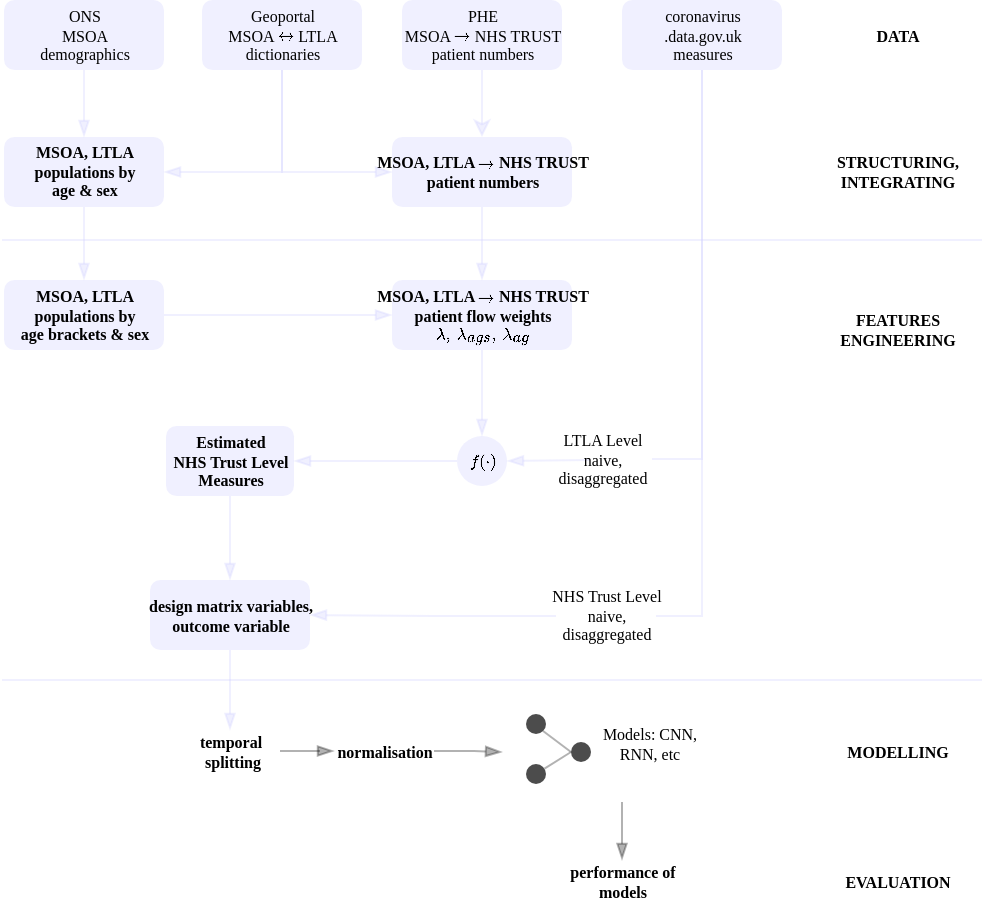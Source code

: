 <mxfile version="16.0.2" type="device"><diagram id="_l4GMqq8_iUPWJSszSY8" name="Page-1"><mxGraphModel dx="1038" dy="652" grid="1" gridSize="10" guides="1" tooltips="1" connect="1" arrows="1" fold="1" page="1" pageScale="1" pageWidth="827" pageHeight="1169" math="1" shadow="0"><root><mxCell id="0"/><mxCell id="1" parent="0"/><mxCell id="O9ns65pAFHbpd0vaOAD2-64" style="edgeStyle=orthogonalEdgeStyle;rounded=0;orthogonalLoop=1;jettySize=auto;html=1;entryX=0.5;entryY=0;entryDx=0;entryDy=0;fontFamily=Gafata;fontSize=8;endArrow=blockThin;endFill=1;strokeColor=#000000;opacity=30;" parent="1" source="O9ns65pAFHbpd0vaOAD2-56" target="O9ns65pAFHbpd0vaOAD2-63" edge="1"><mxGeometry relative="1" as="geometry"/></mxCell><mxCell id="O9ns65pAFHbpd0vaOAD2-56" value="" style="rounded=1;whiteSpace=wrap;html=1;fontFamily=Gafata;fontSize=8;strokeColor=none;fillColor=none;opacity=20;" parent="1" vertex="1"><mxGeometry x="320" y="391" width="120" height="50" as="geometry"/></mxCell><mxCell id="O9ns65pAFHbpd0vaOAD2-10" style="edgeStyle=orthogonalEdgeStyle;rounded=0;orthogonalLoop=1;jettySize=auto;html=1;fontFamily=Gafata;fontSize=8;strokeColor=#CCCCFF;opacity=30;" parent="1" source="Lzq52tpWb4K7Tb4TSIWS-1" target="Lzq52tpWb4K7Tb4TSIWS-6" edge="1"><mxGeometry relative="1" as="geometry"/></mxCell><UserObject label="PHE&lt;br style=&quot;font-size: 8px;&quot;&gt;MSOA \(\rightarrow\) NHS TRUST&lt;br style=&quot;font-size: 8px;&quot;&gt;patient numbers" link="https://app.box.com/s/ qh8gzpzeo1firv1ezfxx2e6c4tgtrudl" id="Lzq52tpWb4K7Tb4TSIWS-1"><mxCell style="rounded=1;html=1;aspect=fixed;fontFamily=Gafata;fontSize=8;fillColor=#CCCCFF;opacity=30;strokeColor=none;rotation=0;labelPosition=center;verticalLabelPosition=middle;align=center;verticalAlign=middle;" parent="1" vertex="1"><mxGeometry x="270" y="40" width="80" height="35" as="geometry"/></mxCell></UserObject><mxCell id="5oT-U9U8uLrEJ5AY474w-5" style="edgeStyle=orthogonalEdgeStyle;rounded=0;orthogonalLoop=1;jettySize=auto;html=1;entryX=1;entryY=0.5;entryDx=0;entryDy=0;strokeColor=#CCCCFF;opacity=30;endArrow=blockThin;endFill=1;" edge="1" parent="1" source="Lzq52tpWb4K7Tb4TSIWS-3" target="Lzq52tpWb4K7Tb4TSIWS-7"><mxGeometry relative="1" as="geometry"><Array as="points"><mxPoint x="210" y="126"/></Array></mxGeometry></mxCell><mxCell id="5oT-U9U8uLrEJ5AY474w-6" style="edgeStyle=orthogonalEdgeStyle;rounded=0;orthogonalLoop=1;jettySize=auto;html=1;entryX=0;entryY=0.5;entryDx=0;entryDy=0;strokeColor=#CCCCFF;opacity=30;endArrow=blockThin;endFill=1;" edge="1" parent="1" source="Lzq52tpWb4K7Tb4TSIWS-3" target="Lzq52tpWb4K7Tb4TSIWS-6"><mxGeometry relative="1" as="geometry"><Array as="points"><mxPoint x="210" y="126"/></Array></mxGeometry></mxCell><UserObject label="Geoportal&lt;br style=&quot;font-size: 8px&quot;&gt;MSOA \(\leftrightarrow\) LTLA&lt;br style=&quot;font-size: 8px&quot;&gt;dictionaries" link="https://geoportal.statistics.gov.uk/search?collection=Dataset&amp;sort=name&amp;tags= all(LUP_MSOA_WD_LAD)" id="Lzq52tpWb4K7Tb4TSIWS-3"><mxCell style="rounded=1;html=1;aspect=fixed;fontFamily=Gafata;fontSize=8;fillColor=#CCCCFF;opacity=30;strokeColor=none;rotation=0;labelPosition=center;verticalLabelPosition=middle;align=center;verticalAlign=middle;direction=south;" parent="1" vertex="1"><mxGeometry x="170" y="40" width="80" height="35" as="geometry"/></mxCell></UserObject><mxCell id="O9ns65pAFHbpd0vaOAD2-12" style="edgeStyle=orthogonalEdgeStyle;rounded=0;orthogonalLoop=1;jettySize=auto;html=1;fontFamily=Gafata;fontSize=8;strokeColor=#CCCCFF;opacity=30;endArrow=blockThin;endFill=1;" parent="1" source="Lzq52tpWb4K7Tb4TSIWS-4" target="Lzq52tpWb4K7Tb4TSIWS-7" edge="1"><mxGeometry relative="1" as="geometry"/></mxCell><UserObject label="ONS&lt;br style=&quot;font-size: 8px&quot;&gt;MSOA&lt;br&gt;demographics" link="https://www.ons.gov.uk/peoplepopulationandcommunity/ populationandmigration/populationestimates/datasets/ middlesuperoutputareamidyearpopulationestimates" id="Lzq52tpWb4K7Tb4TSIWS-4"><mxCell style="rounded=1;html=1;aspect=fixed;fontFamily=Gafata;fontSize=8;fillColor=#CCCCFF;opacity=30;strokeColor=none;rotation=0;labelPosition=center;verticalLabelPosition=middle;align=center;verticalAlign=middle;direction=south;" parent="1" vertex="1"><mxGeometry x="71" y="40" width="80" height="35" as="geometry"/></mxCell></UserObject><mxCell id="Lzq52tpWb4K7Tb4TSIWS-5" value="DATA" style="text;html=1;strokeColor=none;fillColor=none;align=center;verticalAlign=middle;whiteSpace=wrap;rounded=1;fontFamily=Gafata;fontSize=8;opacity=30;shadow=0;arcSize=50;fontStyle=1" parent="1" vertex="1"><mxGeometry x="498" y="47.5" width="40" height="20" as="geometry"/></mxCell><mxCell id="O9ns65pAFHbpd0vaOAD2-17" style="edgeStyle=orthogonalEdgeStyle;rounded=0;orthogonalLoop=1;jettySize=auto;html=1;entryX=0.5;entryY=0;entryDx=0;entryDy=0;fontFamily=Gafata;fontSize=8;strokeColor=#CCCCFF;opacity=30;endArrow=blockThin;endFill=1;" parent="1" source="Lzq52tpWb4K7Tb4TSIWS-6" target="YUDWWw4l-rr0HVuGPIjO-3" edge="1"><mxGeometry relative="1" as="geometry"/></mxCell><UserObject label="MSOA, LTLA \(\rightarrow\) NHS TRUST&lt;br style=&quot;font-size: 8px&quot;&gt;patient numbers" id="Lzq52tpWb4K7Tb4TSIWS-6"><mxCell style="rounded=1;html=1;aspect=fixed;fontFamily=Gafata;fontSize=8;fillColor=#CCCCFF;opacity=30;strokeColor=none;rotation=0;labelPosition=center;verticalLabelPosition=middle;align=center;verticalAlign=middle;fontStyle=1" parent="1" vertex="1"><mxGeometry x="265" y="108.5" width="90" height="35" as="geometry"/></mxCell></UserObject><mxCell id="O9ns65pAFHbpd0vaOAD2-16" style="edgeStyle=orthogonalEdgeStyle;rounded=0;orthogonalLoop=1;jettySize=auto;html=1;entryX=0;entryY=0.5;entryDx=0;entryDy=0;fontFamily=Gafata;fontSize=8;strokeColor=#CCCCFF;opacity=30;endArrow=blockThin;endFill=1;" parent="1" source="Lzq52tpWb4K7Tb4TSIWS-7" target="YUDWWw4l-rr0HVuGPIjO-1" edge="1"><mxGeometry relative="1" as="geometry"/></mxCell><UserObject label="MSOA, LTLA&lt;br&gt;populations by&lt;br style=&quot;font-size: 8px&quot;&gt;age &amp;amp; sex" id="Lzq52tpWb4K7Tb4TSIWS-7"><mxCell style="rounded=1;html=1;aspect=fixed;fontFamily=Gafata;fontSize=8;fillColor=#CCCCFF;opacity=30;strokeColor=none;rotation=0;labelPosition=center;verticalLabelPosition=middle;align=center;verticalAlign=middle;fontStyle=1" parent="1" vertex="1"><mxGeometry x="71" y="108.5" width="80" height="35" as="geometry"/></mxCell></UserObject><mxCell id="Lzq52tpWb4K7Tb4TSIWS-9" value="" style="endArrow=none;html=1;rounded=0;fontFamily=Gafata;fontSize=8;strokeColor=#CCCCFF;shadow=0;opacity=30;" parent="1" edge="1"><mxGeometry width="50" height="50" relative="1" as="geometry"><mxPoint x="70" y="160" as="sourcePoint"/><mxPoint x="560" y="160" as="targetPoint"/></mxGeometry></mxCell><mxCell id="Lzq52tpWb4K7Tb4TSIWS-10" value="STRUCTURING, INTEGRATING" style="text;html=1;strokeColor=none;fillColor=none;align=center;verticalAlign=middle;whiteSpace=wrap;rounded=1;fontFamily=Gafata;fontSize=8;opacity=30;shadow=0;arcSize=50;fontStyle=1" parent="1" vertex="1"><mxGeometry x="498" y="116" width="40" height="20" as="geometry"/></mxCell><mxCell id="Lzq52tpWb4K7Tb4TSIWS-11" value="FEATURES ENGINEERING" style="text;html=1;strokeColor=none;fillColor=none;align=center;verticalAlign=middle;whiteSpace=wrap;rounded=1;fontFamily=Gafata;fontSize=8;opacity=30;shadow=0;arcSize=50;fontStyle=1" parent="1" vertex="1"><mxGeometry x="498" y="195" width="40" height="20" as="geometry"/></mxCell><mxCell id="O9ns65pAFHbpd0vaOAD2-48" style="edgeStyle=orthogonalEdgeStyle;rounded=0;orthogonalLoop=1;jettySize=auto;html=1;entryX=0;entryY=0.5;entryDx=0;entryDy=0;fontFamily=Gafata;fontSize=8;strokeColor=#CCCCFF;opacity=30;endArrow=blockThin;endFill=1;" parent="1" source="YUDWWw4l-rr0HVuGPIjO-1" target="YUDWWw4l-rr0HVuGPIjO-3" edge="1"><mxGeometry relative="1" as="geometry"/></mxCell><UserObject label="MSOA, LTLA&lt;br&gt;populations by &lt;br&gt;age brackets &amp;amp; sex" id="YUDWWw4l-rr0HVuGPIjO-1"><mxCell style="rounded=1;html=1;aspect=fixed;fontFamily=Gafata;fontSize=8;fillColor=#CCCCFF;opacity=30;strokeColor=none;rotation=0;labelPosition=center;verticalLabelPosition=middle;align=center;verticalAlign=middle;direction=south;fontStyle=1" parent="1" vertex="1"><mxGeometry x="71" y="180" width="80" height="35" as="geometry"/></mxCell></UserObject><mxCell id="O9ns65pAFHbpd0vaOAD2-22" style="edgeStyle=orthogonalEdgeStyle;rounded=0;orthogonalLoop=1;jettySize=auto;html=1;fontFamily=Gafata;fontSize=8;strokeColor=#CCCCFF;opacity=30;endArrow=blockThin;endFill=1;" parent="1" source="YUDWWw4l-rr0HVuGPIjO-3" target="O9ns65pAFHbpd0vaOAD2-20" edge="1"><mxGeometry relative="1" as="geometry"/></mxCell><UserObject label="MSOA, LTLA \(\rightarrow\) NHS TRUST&lt;br style=&quot;font-size: 8px&quot;&gt;patient flow weights&lt;br&gt;\(\lambda, \: \lambda_{ags}, \: \lambda_{ag} \)" id="YUDWWw4l-rr0HVuGPIjO-3"><mxCell style="rounded=1;html=1;aspect=fixed;fontFamily=Gafata;fontSize=8;fillColor=#CCCCFF;opacity=30;strokeColor=none;rotation=0;labelPosition=center;verticalLabelPosition=middle;align=center;verticalAlign=middle;fontStyle=1" parent="1" vertex="1"><mxGeometry x="265" y="180" width="90" height="35" as="geometry"/></mxCell></UserObject><mxCell id="O9ns65pAFHbpd0vaOAD2-46" style="edgeStyle=orthogonalEdgeStyle;rounded=0;orthogonalLoop=1;jettySize=auto;html=1;entryX=0.5;entryY=0;entryDx=0;entryDy=0;fontFamily=Gafata;fontSize=8;strokeColor=#CCCCFF;opacity=30;endArrow=none;endFill=0;" parent="1" source="YUDWWw4l-rr0HVuGPIjO-4" target="YUDWWw4l-rr0HVuGPIjO-7" edge="1"><mxGeometry relative="1" as="geometry"/></mxCell><mxCell id="5oT-U9U8uLrEJ5AY474w-7" style="edgeStyle=orthogonalEdgeStyle;rounded=0;orthogonalLoop=1;jettySize=auto;html=1;entryX=0.5;entryY=0;entryDx=0;entryDy=0;fontFamily=Gafata;strokeColor=#CCCCFF;opacity=30;endArrow=none;endFill=0;" edge="1" parent="1" source="YUDWWw4l-rr0HVuGPIjO-4" target="O9ns65pAFHbpd0vaOAD2-1"><mxGeometry relative="1" as="geometry"/></mxCell><UserObject label="coronavirus&lt;br&gt;.data.gov.uk&lt;br&gt;measures" link="https://coronavirus.data.gov.uk/details/ developers-guide/main-api" id="YUDWWw4l-rr0HVuGPIjO-4"><mxCell style="rounded=1;html=1;aspect=fixed;fontFamily=Gafata;fontSize=8;fillColor=#CCCCFF;opacity=30;strokeColor=none;rotation=0;labelPosition=center;verticalLabelPosition=middle;align=center;verticalAlign=middle;" parent="1" vertex="1"><mxGeometry x="380" y="40" width="80" height="35" as="geometry"/></mxCell></UserObject><mxCell id="O9ns65pAFHbpd0vaOAD2-43" style="edgeStyle=orthogonalEdgeStyle;rounded=0;orthogonalLoop=1;jettySize=auto;html=1;entryX=0.5;entryY=0;entryDx=0;entryDy=0;fontFamily=Gafata;fontSize=8;strokeColor=#CCCCFF;opacity=30;endArrow=blockThin;endFill=1;" parent="1" target="O9ns65pAFHbpd0vaOAD2-20" edge="1"><mxGeometry relative="1" as="geometry"><mxPoint x="364" y="270" as="sourcePoint"/></mxGeometry></mxCell><UserObject label="LTLA Level&lt;br&gt;naive,&lt;br&gt;disaggregated" id="YUDWWw4l-rr0HVuGPIjO-7"><mxCell style="text;html=1;aspect=fixed;fontFamily=Gafata;fontSize=8;fillColor=#CCCCFF;opacity=0;strokeColor=none;rotation=0;labelPosition=center;verticalLabelPosition=middle;align=center;verticalAlign=middle;direction=south;rounded=1;" parent="1" vertex="1"><mxGeometry x="345" y="252" width="50" height="35" as="geometry"/></mxCell></UserObject><mxCell id="O9ns65pAFHbpd0vaOAD2-45" style="edgeStyle=orthogonalEdgeStyle;rounded=0;orthogonalLoop=1;jettySize=auto;html=1;entryX=1;entryY=0.5;entryDx=0;entryDy=0;fontFamily=Gafata;fontSize=8;strokeColor=#CCCCFF;opacity=30;endArrow=blockThin;endFill=1;" parent="1" source="O9ns65pAFHbpd0vaOAD2-1" target="O9ns65pAFHbpd0vaOAD2-26" edge="1"><mxGeometry relative="1" as="geometry"/></mxCell><UserObject label="NHS Trust Level&lt;br&gt;naive, &lt;br&gt;disaggregated" id="O9ns65pAFHbpd0vaOAD2-1"><mxCell style="text;html=1;aspect=fixed;fontFamily=Gafata;fontSize=8;fillColor=#CCCCFF;opacity=0;strokeColor=none;rotation=0;labelPosition=center;verticalLabelPosition=middle;align=center;verticalAlign=middle;direction=south;rounded=1;" parent="1" vertex="1"><mxGeometry x="347" y="330.5" width="50" height="35" as="geometry"/></mxCell></UserObject><mxCell id="O9ns65pAFHbpd0vaOAD2-5" value="MODELLING" style="text;html=1;strokeColor=none;fillColor=none;align=center;verticalAlign=middle;whiteSpace=wrap;rounded=1;fontFamily=Gafata;fontSize=8;opacity=30;shadow=0;arcSize=50;fontStyle=1" parent="1" vertex="1"><mxGeometry x="498" y="406" width="40" height="20" as="geometry"/></mxCell><mxCell id="O9ns65pAFHbpd0vaOAD2-6" value="EVALUATION" style="text;html=1;strokeColor=none;fillColor=none;align=center;verticalAlign=middle;whiteSpace=wrap;rounded=1;fontFamily=Gafata;fontSize=8;opacity=30;shadow=0;arcSize=50;fontStyle=1" parent="1" vertex="1"><mxGeometry x="498" y="470.5" width="40" height="20" as="geometry"/></mxCell><mxCell id="O9ns65pAFHbpd0vaOAD2-15" value="" style="endArrow=none;html=1;rounded=0;fontFamily=Gafata;fontSize=8;strokeColor=#CCCCFF;opacity=30;shadow=0;" parent="1" edge="1"><mxGeometry width="50" height="50" relative="1" as="geometry"><mxPoint x="70" y="380" as="sourcePoint"/><mxPoint x="560" y="380" as="targetPoint"/></mxGeometry></mxCell><mxCell id="O9ns65pAFHbpd0vaOAD2-44" style="edgeStyle=orthogonalEdgeStyle;rounded=0;orthogonalLoop=1;jettySize=auto;html=1;entryX=0.5;entryY=0;entryDx=0;entryDy=0;fontFamily=Gafata;fontSize=8;strokeColor=#CCCCFF;opacity=30;endArrow=blockThin;endFill=1;" parent="1" source="O9ns65pAFHbpd0vaOAD2-19" target="O9ns65pAFHbpd0vaOAD2-26" edge="1"><mxGeometry relative="1" as="geometry"/></mxCell><UserObject label="Estimated&lt;br&gt;NHS Trust Level&lt;br&gt;Measures" id="O9ns65pAFHbpd0vaOAD2-19"><mxCell style="rounded=1;html=1;aspect=fixed;fontFamily=Gafata;fontSize=8;fillColor=#CCCCFF;opacity=30;strokeColor=none;rotation=0;labelPosition=center;verticalLabelPosition=middle;align=center;verticalAlign=middle;fontStyle=1" parent="1" vertex="1"><mxGeometry x="152" y="253" width="64" height="35" as="geometry"/></mxCell></UserObject><mxCell id="O9ns65pAFHbpd0vaOAD2-24" style="edgeStyle=orthogonalEdgeStyle;rounded=0;orthogonalLoop=1;jettySize=auto;html=1;fontFamily=Gafata;fontSize=8;strokeColor=#CCCCFF;opacity=30;endArrow=blockThin;endFill=1;entryX=1;entryY=0.5;entryDx=0;entryDy=0;" parent="1" source="O9ns65pAFHbpd0vaOAD2-20" target="O9ns65pAFHbpd0vaOAD2-19" edge="1"><mxGeometry relative="1" as="geometry"><mxPoint x="246" y="270.5" as="targetPoint"/></mxGeometry></mxCell><UserObject label="\( f(\cdot)\)" id="O9ns65pAFHbpd0vaOAD2-20"><mxCell style="ellipse;html=1;aspect=fixed;fontFamily=Gafata;fontSize=8;fillColor=#CCCCFF;opacity=30;strokeColor=none;rotation=0;labelPosition=center;verticalLabelPosition=middle;align=center;verticalAlign=middle;direction=south;" parent="1" vertex="1"><mxGeometry x="297.5" y="258" width="25" height="25" as="geometry"/></mxCell></UserObject><mxCell id="O9ns65pAFHbpd0vaOAD2-60" style="edgeStyle=orthogonalEdgeStyle;rounded=0;orthogonalLoop=1;jettySize=auto;html=1;entryX=0.5;entryY=0;entryDx=0;entryDy=0;fontFamily=Gafata;fontSize=8;endArrow=blockThin;endFill=1;strokeColor=#CCCCFF;opacity=30;" parent="1" source="O9ns65pAFHbpd0vaOAD2-26" target="O9ns65pAFHbpd0vaOAD2-58" edge="1"><mxGeometry relative="1" as="geometry"/></mxCell><UserObject label="design matrix variables, &lt;br&gt;outcome variable" id="O9ns65pAFHbpd0vaOAD2-26"><mxCell style="rounded=1;html=1;aspect=fixed;fontFamily=Gafata;fontSize=8;fillColor=#CCCCFF;opacity=30;strokeColor=none;rotation=0;labelPosition=center;verticalLabelPosition=middle;align=center;verticalAlign=middle;fontStyle=1" parent="1" vertex="1"><mxGeometry x="144" y="330" width="80" height="35" as="geometry"/></mxCell></UserObject><mxCell id="O9ns65pAFHbpd0vaOAD2-52" style="rounded=0;orthogonalLoop=1;jettySize=auto;html=1;exitX=1;exitY=0;exitDx=0;exitDy=0;entryX=0.5;entryY=1;entryDx=0;entryDy=0;fontFamily=Gafata;fontSize=8;strokeColor=#000000;opacity=30;endArrow=none;endFill=0;" parent="1" source="O9ns65pAFHbpd0vaOAD2-42" target="O9ns65pAFHbpd0vaOAD2-50" edge="1"><mxGeometry relative="1" as="geometry"/></mxCell><UserObject label="" id="O9ns65pAFHbpd0vaOAD2-42"><mxCell style="ellipse;html=1;aspect=fixed;fontFamily=Gafata;fontSize=8;fillColor=#000000;opacity=70;strokeColor=none;rotation=0;labelPosition=center;verticalLabelPosition=middle;align=center;verticalAlign=middle;direction=south;" parent="1" vertex="1"><mxGeometry x="332" y="397" width="10" height="10" as="geometry"/></mxCell></UserObject><UserObject label="" id="O9ns65pAFHbpd0vaOAD2-50"><mxCell style="ellipse;html=1;aspect=fixed;fontFamily=Gafata;fontSize=8;fillColor=#000000;opacity=70;strokeColor=none;rotation=0;labelPosition=center;verticalLabelPosition=middle;align=center;verticalAlign=middle;direction=south;" parent="1" vertex="1"><mxGeometry x="354.5" y="411" width="10" height="10" as="geometry"/></mxCell></UserObject><mxCell id="O9ns65pAFHbpd0vaOAD2-54" style="edgeStyle=none;rounded=0;orthogonalLoop=1;jettySize=auto;html=1;entryX=0.5;entryY=1;entryDx=0;entryDy=0;fontFamily=Gafata;fontSize=8;endArrow=none;endFill=0;strokeColor=#000000;opacity=30;" parent="1" source="O9ns65pAFHbpd0vaOAD2-51" target="O9ns65pAFHbpd0vaOAD2-50" edge="1"><mxGeometry relative="1" as="geometry"/></mxCell><UserObject label="" id="O9ns65pAFHbpd0vaOAD2-51"><mxCell style="ellipse;html=1;aspect=fixed;fontFamily=Gafata;fontSize=8;fillColor=#000000;opacity=70;strokeColor=none;rotation=0;labelPosition=center;verticalLabelPosition=middle;align=center;verticalAlign=middle;direction=south;" parent="1" vertex="1"><mxGeometry x="332" y="422" width="10" height="10" as="geometry"/></mxCell></UserObject><mxCell id="O9ns65pAFHbpd0vaOAD2-55" value="Models: CNN, RNN, etc" style="text;html=1;strokeColor=none;fillColor=none;align=center;verticalAlign=middle;whiteSpace=wrap;rounded=1;fontFamily=Gafata;fontSize=8;opacity=30;shadow=0;arcSize=50;" parent="1" vertex="1"><mxGeometry x="364" y="402" width="60" height="20" as="geometry"/></mxCell><mxCell id="O9ns65pAFHbpd0vaOAD2-61" style="edgeStyle=orthogonalEdgeStyle;rounded=0;orthogonalLoop=1;jettySize=auto;html=1;entryX=0;entryY=0.5;entryDx=0;entryDy=0;fontFamily=Gafata;fontSize=8;endArrow=blockThin;endFill=1;strokeColor=#000000;opacity=30;" parent="1" source="O9ns65pAFHbpd0vaOAD2-58" target="O9ns65pAFHbpd0vaOAD2-59" edge="1"><mxGeometry relative="1" as="geometry"/></mxCell><UserObject label="temporal&lt;br&gt;&amp;nbsp;splitting" id="O9ns65pAFHbpd0vaOAD2-58"><mxCell style="rounded=1;html=1;aspect=fixed;fontFamily=Gafata;fontSize=8;fillColor=none;opacity=30;strokeColor=none;rotation=0;labelPosition=center;verticalLabelPosition=middle;align=center;verticalAlign=middle;fontStyle=1" parent="1" vertex="1"><mxGeometry x="159" y="405" width="50" height="21" as="geometry"/></mxCell></UserObject><mxCell id="O9ns65pAFHbpd0vaOAD2-62" style="edgeStyle=orthogonalEdgeStyle;rounded=0;orthogonalLoop=1;jettySize=auto;html=1;entryX=0;entryY=0.5;entryDx=0;entryDy=0;fontFamily=Gafata;fontSize=8;endArrow=blockThin;endFill=1;strokeColor=#000000;opacity=30;" parent="1" source="O9ns65pAFHbpd0vaOAD2-59" target="O9ns65pAFHbpd0vaOAD2-56" edge="1"><mxGeometry relative="1" as="geometry"/></mxCell><UserObject label="normalisation" id="O9ns65pAFHbpd0vaOAD2-59"><mxCell style="rounded=1;html=1;aspect=fixed;fontFamily=Gafata;fontSize=8;fillColor=none;opacity=30;strokeColor=none;rotation=0;labelPosition=center;verticalLabelPosition=middle;align=center;verticalAlign=middle;fontStyle=1" parent="1" vertex="1"><mxGeometry x="236" y="405" width="50" height="21" as="geometry"/></mxCell></UserObject><UserObject label="performance of &lt;br&gt;models" id="O9ns65pAFHbpd0vaOAD2-63"><mxCell style="rounded=1;html=1;aspect=fixed;fontFamily=Gafata;fontSize=8;fillColor=none;opacity=30;strokeColor=none;rotation=0;labelPosition=center;verticalLabelPosition=middle;align=center;verticalAlign=middle;fontStyle=1" parent="1" vertex="1"><mxGeometry x="355" y="470" width="50" height="21" as="geometry"/></mxCell></UserObject></root></mxGraphModel></diagram></mxfile>